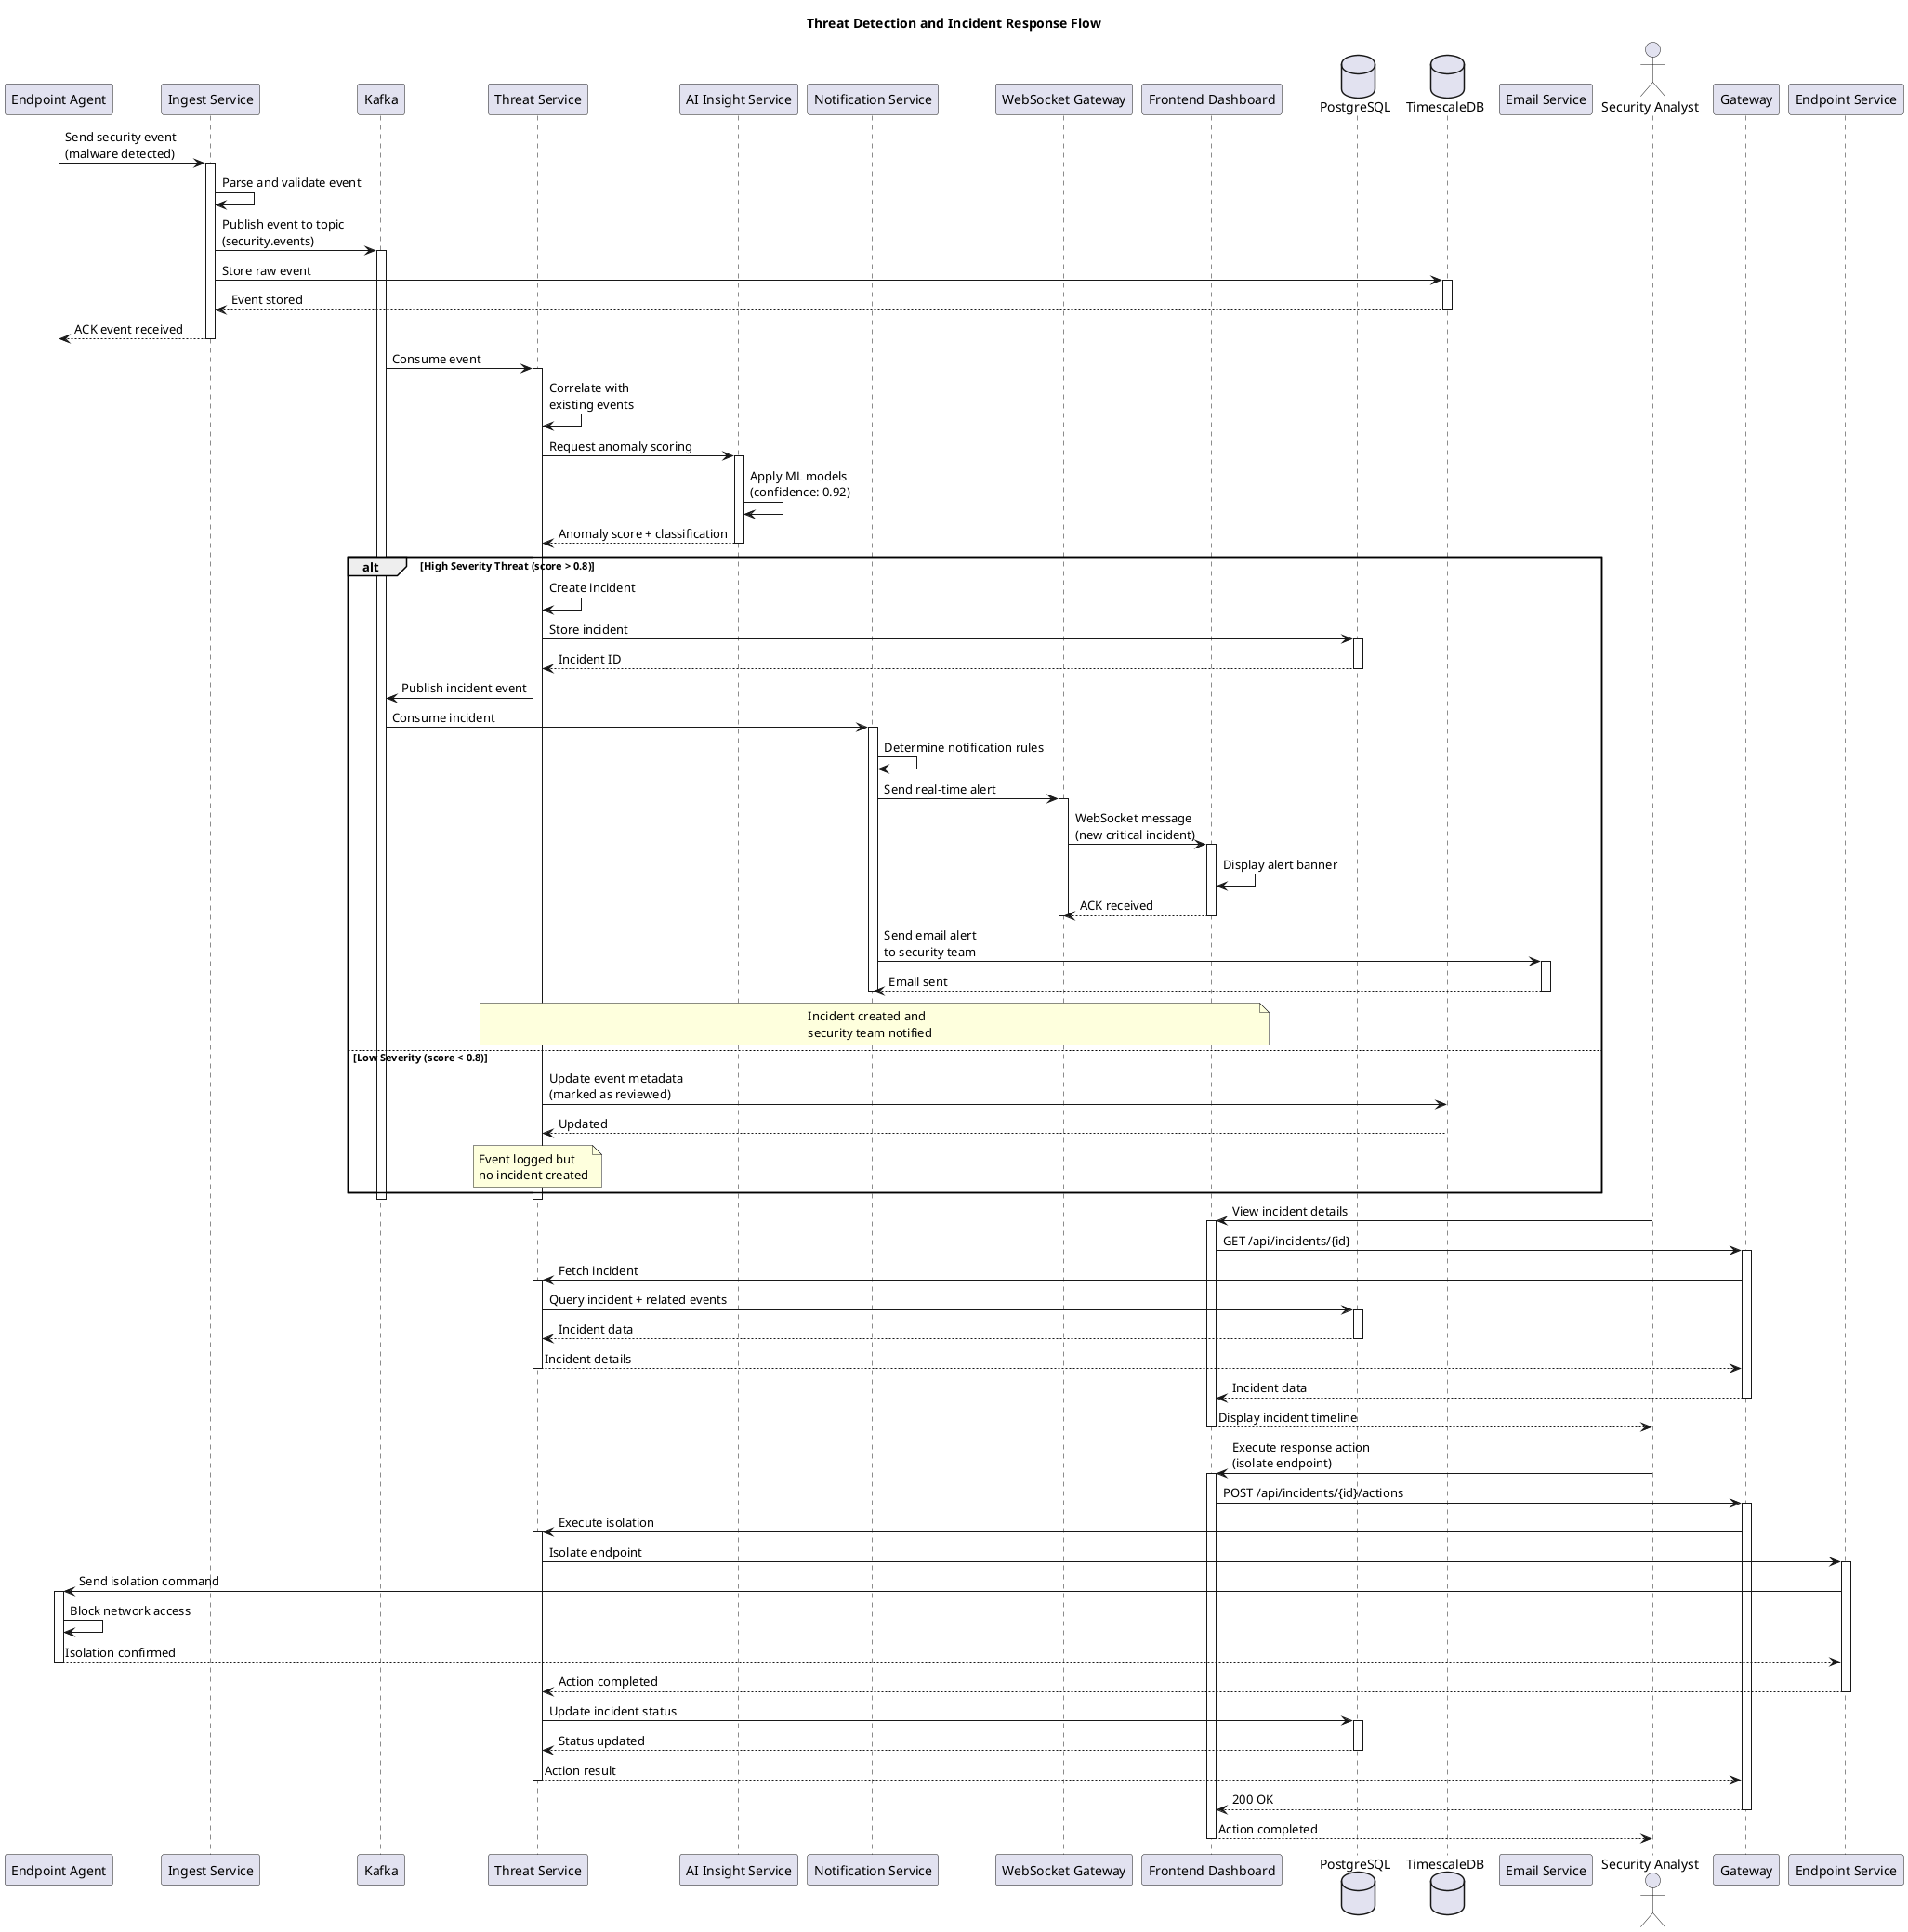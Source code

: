 
@startuml Threat Detection and Incident Response
participant "Endpoint Agent" as EA
participant "Ingest Service" as IS
participant "Kafka" as K
participant "Threat Service" as TS
participant "AI Insight Service" as AIS
participant "Notification Service" as NS
participant "WebSocket Gateway" as WSG
participant "Frontend Dashboard" as FE
database "PostgreSQL" as DB
database "TimescaleDB" as TDB

title Threat Detection and Incident Response Flow

EA -> IS: Send security event\n(malware detected)
activate IS

IS -> IS: Parse and validate event
IS -> K: Publish event to topic\n(security.events)
activate K

IS -> TDB: Store raw event
activate TDB
TDB --> IS: Event stored
deactivate TDB

IS --> EA: ACK event received
deactivate IS

K -> TS: Consume event
activate TS

TS -> TS: Correlate with\nexisting events
TS -> AIS: Request anomaly scoring
activate AIS

AIS -> AIS: Apply ML models\n(confidence: 0.92)
AIS --> TS: Anomaly score + classification
deactivate AIS

alt High Severity Threat (score > 0.8)
    TS -> TS: Create incident
    TS -> DB: Store incident
    activate DB
    DB --> TS: Incident ID
    deactivate DB

    TS -> K: Publish incident event
    K -> NS: Consume incident
    activate NS

    NS -> NS: Determine notification rules
    NS -> WSG: Send real-time alert
    activate WSG

    WSG -> FE: WebSocket message\n(new critical incident)
    activate FE
    FE -> FE: Display alert banner
    FE --> WSG: ACK received
    deactivate FE
    deactivate WSG

    NS -> "Email Service": Send email alert\nto security team
    activate "Email Service"
    "Email Service" --> NS: Email sent
    deactivate "Email Service"

    deactivate NS

    note over TS, FE: Incident created and\nsecurity team notified

else Low Severity (score < 0.8)
    TS -> TDB: Update event metadata\n(marked as reviewed)
    TDB --> TS: Updated
    note over TS: Event logged but\nno incident created
end

deactivate K
deactivate TS

' Manual Incident Investigation
actor "Security Analyst" as SA
SA -> FE: View incident details
activate FE

FE -> "Gateway": GET /api/incidents/{id}
activate "Gateway"

"Gateway" -> TS: Fetch incident
activate TS

TS -> DB: Query incident + related events
activate DB
DB --> TS: Incident data
deactivate DB

TS --> "Gateway": Incident details
deactivate TS

"Gateway" --> FE: Incident data
deactivate "Gateway"

FE --> SA: Display incident timeline
deactivate FE

SA -> FE: Execute response action\n(isolate endpoint)
activate FE

FE -> "Gateway": POST /api/incidents/{id}/actions
activate "Gateway"

"Gateway" -> TS: Execute isolation
activate TS

TS -> "Endpoint Service": Isolate endpoint
activate "Endpoint Service"

"Endpoint Service" -> EA: Send isolation command
activate EA
EA -> EA: Block network access
EA --> "Endpoint Service": Isolation confirmed
deactivate EA

"Endpoint Service" --> TS: Action completed
deactivate "Endpoint Service"

TS -> DB: Update incident status
activate DB
DB --> TS: Status updated
deactivate DB

TS --> "Gateway": Action result
deactivate TS

"Gateway" --> FE: 200 OK
deactivate "Gateway"

FE --> SA: Action completed
deactivate FE

@enduml
